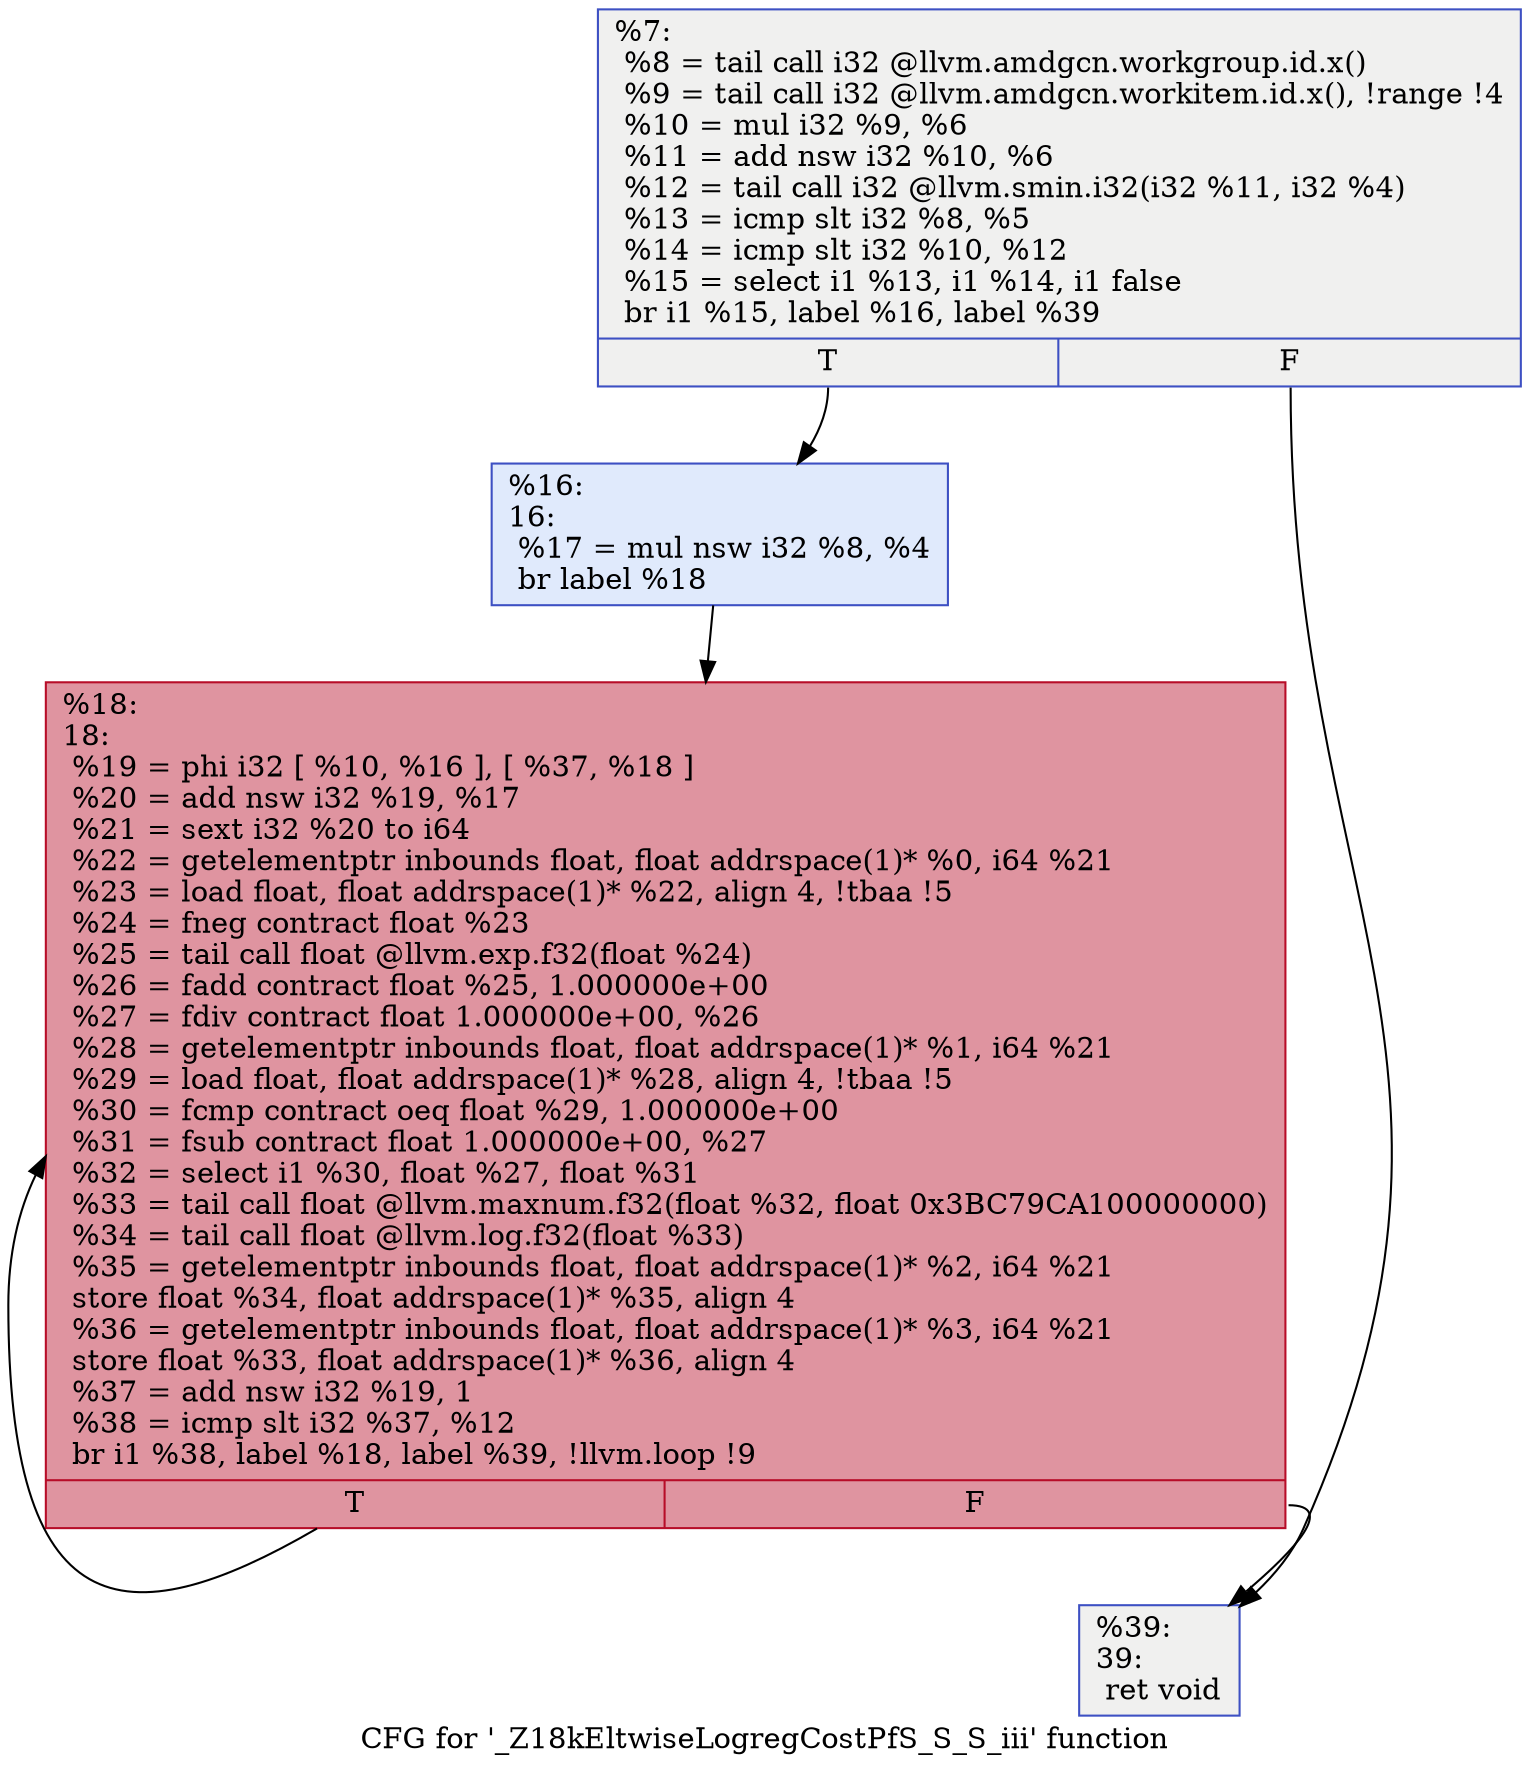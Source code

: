 digraph "CFG for '_Z18kEltwiseLogregCostPfS_S_S_iii' function" {
	label="CFG for '_Z18kEltwiseLogregCostPfS_S_S_iii' function";

	Node0x4de2670 [shape=record,color="#3d50c3ff", style=filled, fillcolor="#dedcdb70",label="{%7:\l  %8 = tail call i32 @llvm.amdgcn.workgroup.id.x()\l  %9 = tail call i32 @llvm.amdgcn.workitem.id.x(), !range !4\l  %10 = mul i32 %9, %6\l  %11 = add nsw i32 %10, %6\l  %12 = tail call i32 @llvm.smin.i32(i32 %11, i32 %4)\l  %13 = icmp slt i32 %8, %5\l  %14 = icmp slt i32 %10, %12\l  %15 = select i1 %13, i1 %14, i1 false\l  br i1 %15, label %16, label %39\l|{<s0>T|<s1>F}}"];
	Node0x4de2670:s0 -> Node0x4de4170;
	Node0x4de2670:s1 -> Node0x4de4200;
	Node0x4de4170 [shape=record,color="#3d50c3ff", style=filled, fillcolor="#b9d0f970",label="{%16:\l16:                                               \l  %17 = mul nsw i32 %8, %4\l  br label %18\l}"];
	Node0x4de4170 -> Node0x4de4450;
	Node0x4de4450 [shape=record,color="#b70d28ff", style=filled, fillcolor="#b70d2870",label="{%18:\l18:                                               \l  %19 = phi i32 [ %10, %16 ], [ %37, %18 ]\l  %20 = add nsw i32 %19, %17\l  %21 = sext i32 %20 to i64\l  %22 = getelementptr inbounds float, float addrspace(1)* %0, i64 %21\l  %23 = load float, float addrspace(1)* %22, align 4, !tbaa !5\l  %24 = fneg contract float %23\l  %25 = tail call float @llvm.exp.f32(float %24)\l  %26 = fadd contract float %25, 1.000000e+00\l  %27 = fdiv contract float 1.000000e+00, %26\l  %28 = getelementptr inbounds float, float addrspace(1)* %1, i64 %21\l  %29 = load float, float addrspace(1)* %28, align 4, !tbaa !5\l  %30 = fcmp contract oeq float %29, 1.000000e+00\l  %31 = fsub contract float 1.000000e+00, %27\l  %32 = select i1 %30, float %27, float %31\l  %33 = tail call float @llvm.maxnum.f32(float %32, float 0x3BC79CA100000000)\l  %34 = tail call float @llvm.log.f32(float %33)\l  %35 = getelementptr inbounds float, float addrspace(1)* %2, i64 %21\l  store float %34, float addrspace(1)* %35, align 4\l  %36 = getelementptr inbounds float, float addrspace(1)* %3, i64 %21\l  store float %33, float addrspace(1)* %36, align 4\l  %37 = add nsw i32 %19, 1\l  %38 = icmp slt i32 %37, %12\l  br i1 %38, label %18, label %39, !llvm.loop !9\l|{<s0>T|<s1>F}}"];
	Node0x4de4450:s0 -> Node0x4de4450;
	Node0x4de4450:s1 -> Node0x4de4200;
	Node0x4de4200 [shape=record,color="#3d50c3ff", style=filled, fillcolor="#dedcdb70",label="{%39:\l39:                                               \l  ret void\l}"];
}
